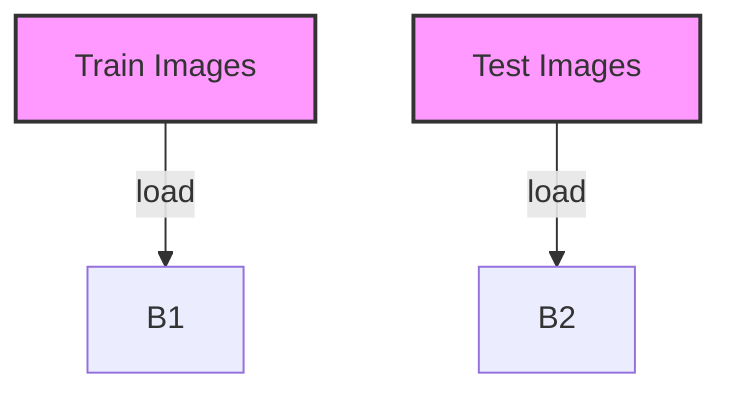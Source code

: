 flowchart TD;
    A1["Train Images"]:::dataSource -->|load| B1
    A2["Test Images"]:::dataSource -->|load| B2

classDef dataSource fill:#f9f,stroke:#333,stroke-width:2px;